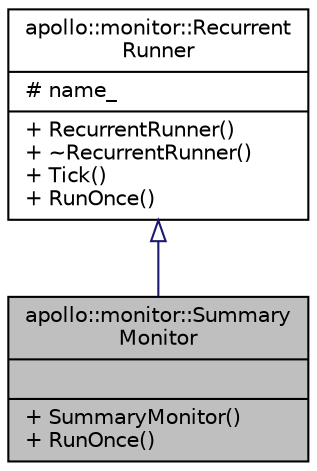 digraph "apollo::monitor::SummaryMonitor"
{
  edge [fontname="Helvetica",fontsize="10",labelfontname="Helvetica",labelfontsize="10"];
  node [fontname="Helvetica",fontsize="10",shape=record];
  Node1 [label="{apollo::monitor::Summary\lMonitor\n||+ SummaryMonitor()\l+ RunOnce()\l}",height=0.2,width=0.4,color="black", fillcolor="grey75", style="filled" fontcolor="black"];
  Node2 -> Node1 [dir="back",color="midnightblue",fontsize="10",style="solid",arrowtail="onormal",fontname="Helvetica"];
  Node2 [label="{apollo::monitor::Recurrent\lRunner\n|# name_\l|+ RecurrentRunner()\l+ ~RecurrentRunner()\l+ Tick()\l+ RunOnce()\l}",height=0.2,width=0.4,color="black", fillcolor="white", style="filled",URL="$classapollo_1_1monitor_1_1RecurrentRunner.html"];
}
